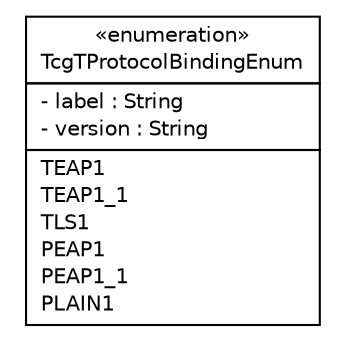 #!/usr/local/bin/dot
#
# Class diagram 
# Generated by UMLGraph version R5_6 (http://www.umlgraph.org/)
#

digraph G {
	edge [fontname="Helvetica",fontsize=10,labelfontname="Helvetica",labelfontsize=10];
	node [fontname="Helvetica",fontsize=10,shape=plaintext];
	nodesep=0.25;
	ranksep=0.5;
	// de.hsbremen.tc.tnc.message.t.enums.TcgTProtocolBindingEnum
	c8049 [label=<<table title="de.hsbremen.tc.tnc.message.t.enums.TcgTProtocolBindingEnum" border="0" cellborder="1" cellspacing="0" cellpadding="2" port="p" href="./TcgTProtocolBindingEnum.html">
		<tr><td><table border="0" cellspacing="0" cellpadding="1">
<tr><td align="center" balign="center"> &#171;enumeration&#187; </td></tr>
<tr><td align="center" balign="center"> TcgTProtocolBindingEnum </td></tr>
		</table></td></tr>
		<tr><td><table border="0" cellspacing="0" cellpadding="1">
<tr><td align="left" balign="left"> - label : String </td></tr>
<tr><td align="left" balign="left"> - version : String </td></tr>
		</table></td></tr>
		<tr><td><table border="0" cellspacing="0" cellpadding="1">
<tr><td align="left" balign="left"> TEAP1 </td></tr>
<tr><td align="left" balign="left"> TEAP1_1 </td></tr>
<tr><td align="left" balign="left"> TLS1 </td></tr>
<tr><td align="left" balign="left"> PEAP1 </td></tr>
<tr><td align="left" balign="left"> PEAP1_1 </td></tr>
<tr><td align="left" balign="left"> PLAIN1 </td></tr>
		</table></td></tr>
		</table>>, URL="./TcgTProtocolBindingEnum.html", fontname="Helvetica", fontcolor="black", fontsize=10.0];
}

